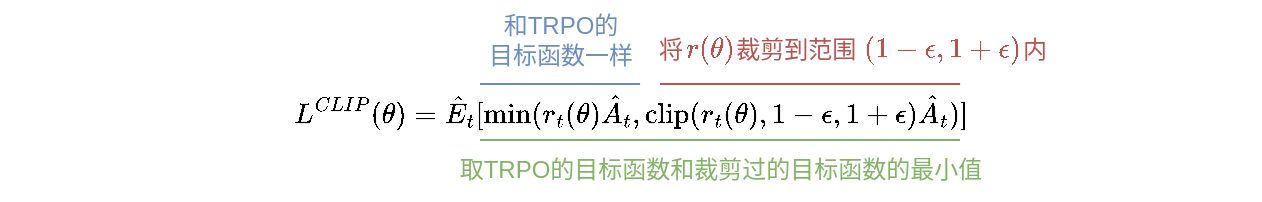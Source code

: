 <mxfile>
    <diagram id="HQrdQHDWeG2NqUIadJca" name="第 1 页">
        <mxGraphModel dx="949" dy="561" grid="1" gridSize="10" guides="1" tooltips="1" connect="1" arrows="1" fold="1" page="1" pageScale="1" pageWidth="827" pageHeight="1169" math="1" shadow="0">
            <root>
                <mxCell id="0"/>
                <mxCell id="1" parent="0"/>
                <mxCell id="16" value="" style="group" vertex="1" connectable="0" parent="1">
                    <mxGeometry x="70" y="450" width="630" height="100" as="geometry"/>
                </mxCell>
                <mxCell id="3" value="$$L^{CLIP}(\theta) = \hat{E}_t[\min(r_t(\theta)\hat{A}_t, \mathrm{clip}(r_t(\theta), 1-\epsilon,1+\epsilon)\hat{A}_t)]$$" style="text;html=1;align=center;verticalAlign=middle;resizable=0;points=[];autosize=1;strokeColor=none;fillColor=none;" vertex="1" parent="16">
                    <mxGeometry y="40" width="630" height="30" as="geometry"/>
                </mxCell>
                <mxCell id="15" value="" style="group" vertex="1" connectable="0" parent="16">
                    <mxGeometry x="220" width="336" height="100" as="geometry"/>
                </mxCell>
                <mxCell id="4" value="" style="endArrow=none;html=1;entryX=0.508;entryY=0.333;entryDx=0;entryDy=0;entryPerimeter=0;fillColor=#dae8fc;strokeColor=#6c8ebf;" edge="1" parent="15">
                    <mxGeometry width="50" height="50" relative="1" as="geometry">
                        <mxPoint x="20" y="42" as="sourcePoint"/>
                        <mxPoint x="100.04" y="41.99" as="targetPoint"/>
                    </mxGeometry>
                </mxCell>
                <mxCell id="5" value="&lt;font style=&quot;color: rgb(108, 142, 191);&quot;&gt;和TRPO的&lt;/font&gt;&lt;div&gt;&lt;font style=&quot;color: rgb(108, 142, 191);&quot;&gt;目标函数一样&lt;/font&gt;&lt;/div&gt;" style="text;html=1;align=center;verticalAlign=middle;resizable=0;points=[];autosize=1;strokeColor=none;fillColor=none;" vertex="1" parent="15">
                    <mxGeometry x="10" width="100" height="40" as="geometry"/>
                </mxCell>
                <mxCell id="6" value="" style="endArrow=none;html=1;entryX=0.762;entryY=0.167;entryDx=0;entryDy=0;entryPerimeter=0;fillColor=#f8cecc;strokeColor=#b85450;" edge="1" parent="15">
                    <mxGeometry width="50" height="50" relative="1" as="geometry">
                        <mxPoint x="110" y="42" as="sourcePoint"/>
                        <mxPoint x="260.06" y="42.01" as="targetPoint"/>
                    </mxGeometry>
                </mxCell>
                <mxCell id="11" value="" style="group" vertex="1" connectable="0" parent="15">
                    <mxGeometry x="90" y="10" width="246" height="30" as="geometry"/>
                </mxCell>
                <mxCell id="7" value="将&amp;nbsp; &amp;nbsp; &amp;nbsp; &amp;nbsp; 裁剪到范围&amp;nbsp; &amp;nbsp; &amp;nbsp; &amp;nbsp; &amp;nbsp; &amp;nbsp; &amp;nbsp; &amp;nbsp; &amp;nbsp; &amp;nbsp; &amp;nbsp; &amp;nbsp; &amp;nbsp;内" style="text;html=1;align=center;verticalAlign=middle;resizable=0;points=[];autosize=1;strokeColor=none;fillColor=none;fontColor=#B85450;" vertex="1" parent="11">
                    <mxGeometry x="6" width="220" height="30" as="geometry"/>
                </mxCell>
                <mxCell id="8" value="$$r(\theta)$$" style="text;html=1;align=center;verticalAlign=middle;resizable=0;points=[];autosize=1;strokeColor=none;fillColor=none;fontColor=#B85450;" vertex="1" parent="11">
                    <mxGeometry width="90" height="30" as="geometry"/>
                </mxCell>
                <mxCell id="9" value="$$(1-\epsilon,1+\epsilon)$$" style="text;html=1;align=center;verticalAlign=middle;resizable=0;points=[];autosize=1;strokeColor=none;fillColor=none;fontColor=#B85450;" vertex="1" parent="11">
                    <mxGeometry x="76" width="170" height="30" as="geometry"/>
                </mxCell>
                <mxCell id="13" value="" style="endArrow=none;html=1;exitX=0.389;exitY=0.967;exitDx=0;exitDy=0;exitPerimeter=0;fillColor=#d5e8d4;strokeColor=#82b366;" edge="1" parent="15">
                    <mxGeometry width="50" height="50" relative="1" as="geometry">
                        <mxPoint x="20.0" y="70" as="sourcePoint"/>
                        <mxPoint x="260" y="70" as="targetPoint"/>
                    </mxGeometry>
                </mxCell>
                <mxCell id="14" value="&lt;font style=&quot;color: rgb(130, 179, 102);&quot;&gt;取TRPO的目标函数和裁剪过的目标函数的最小值&lt;/font&gt;" style="text;html=1;align=center;verticalAlign=middle;resizable=0;points=[];autosize=1;strokeColor=none;fillColor=none;" vertex="1" parent="15">
                    <mxGeometry y="70" width="280" height="30" as="geometry"/>
                </mxCell>
            </root>
        </mxGraphModel>
    </diagram>
</mxfile>